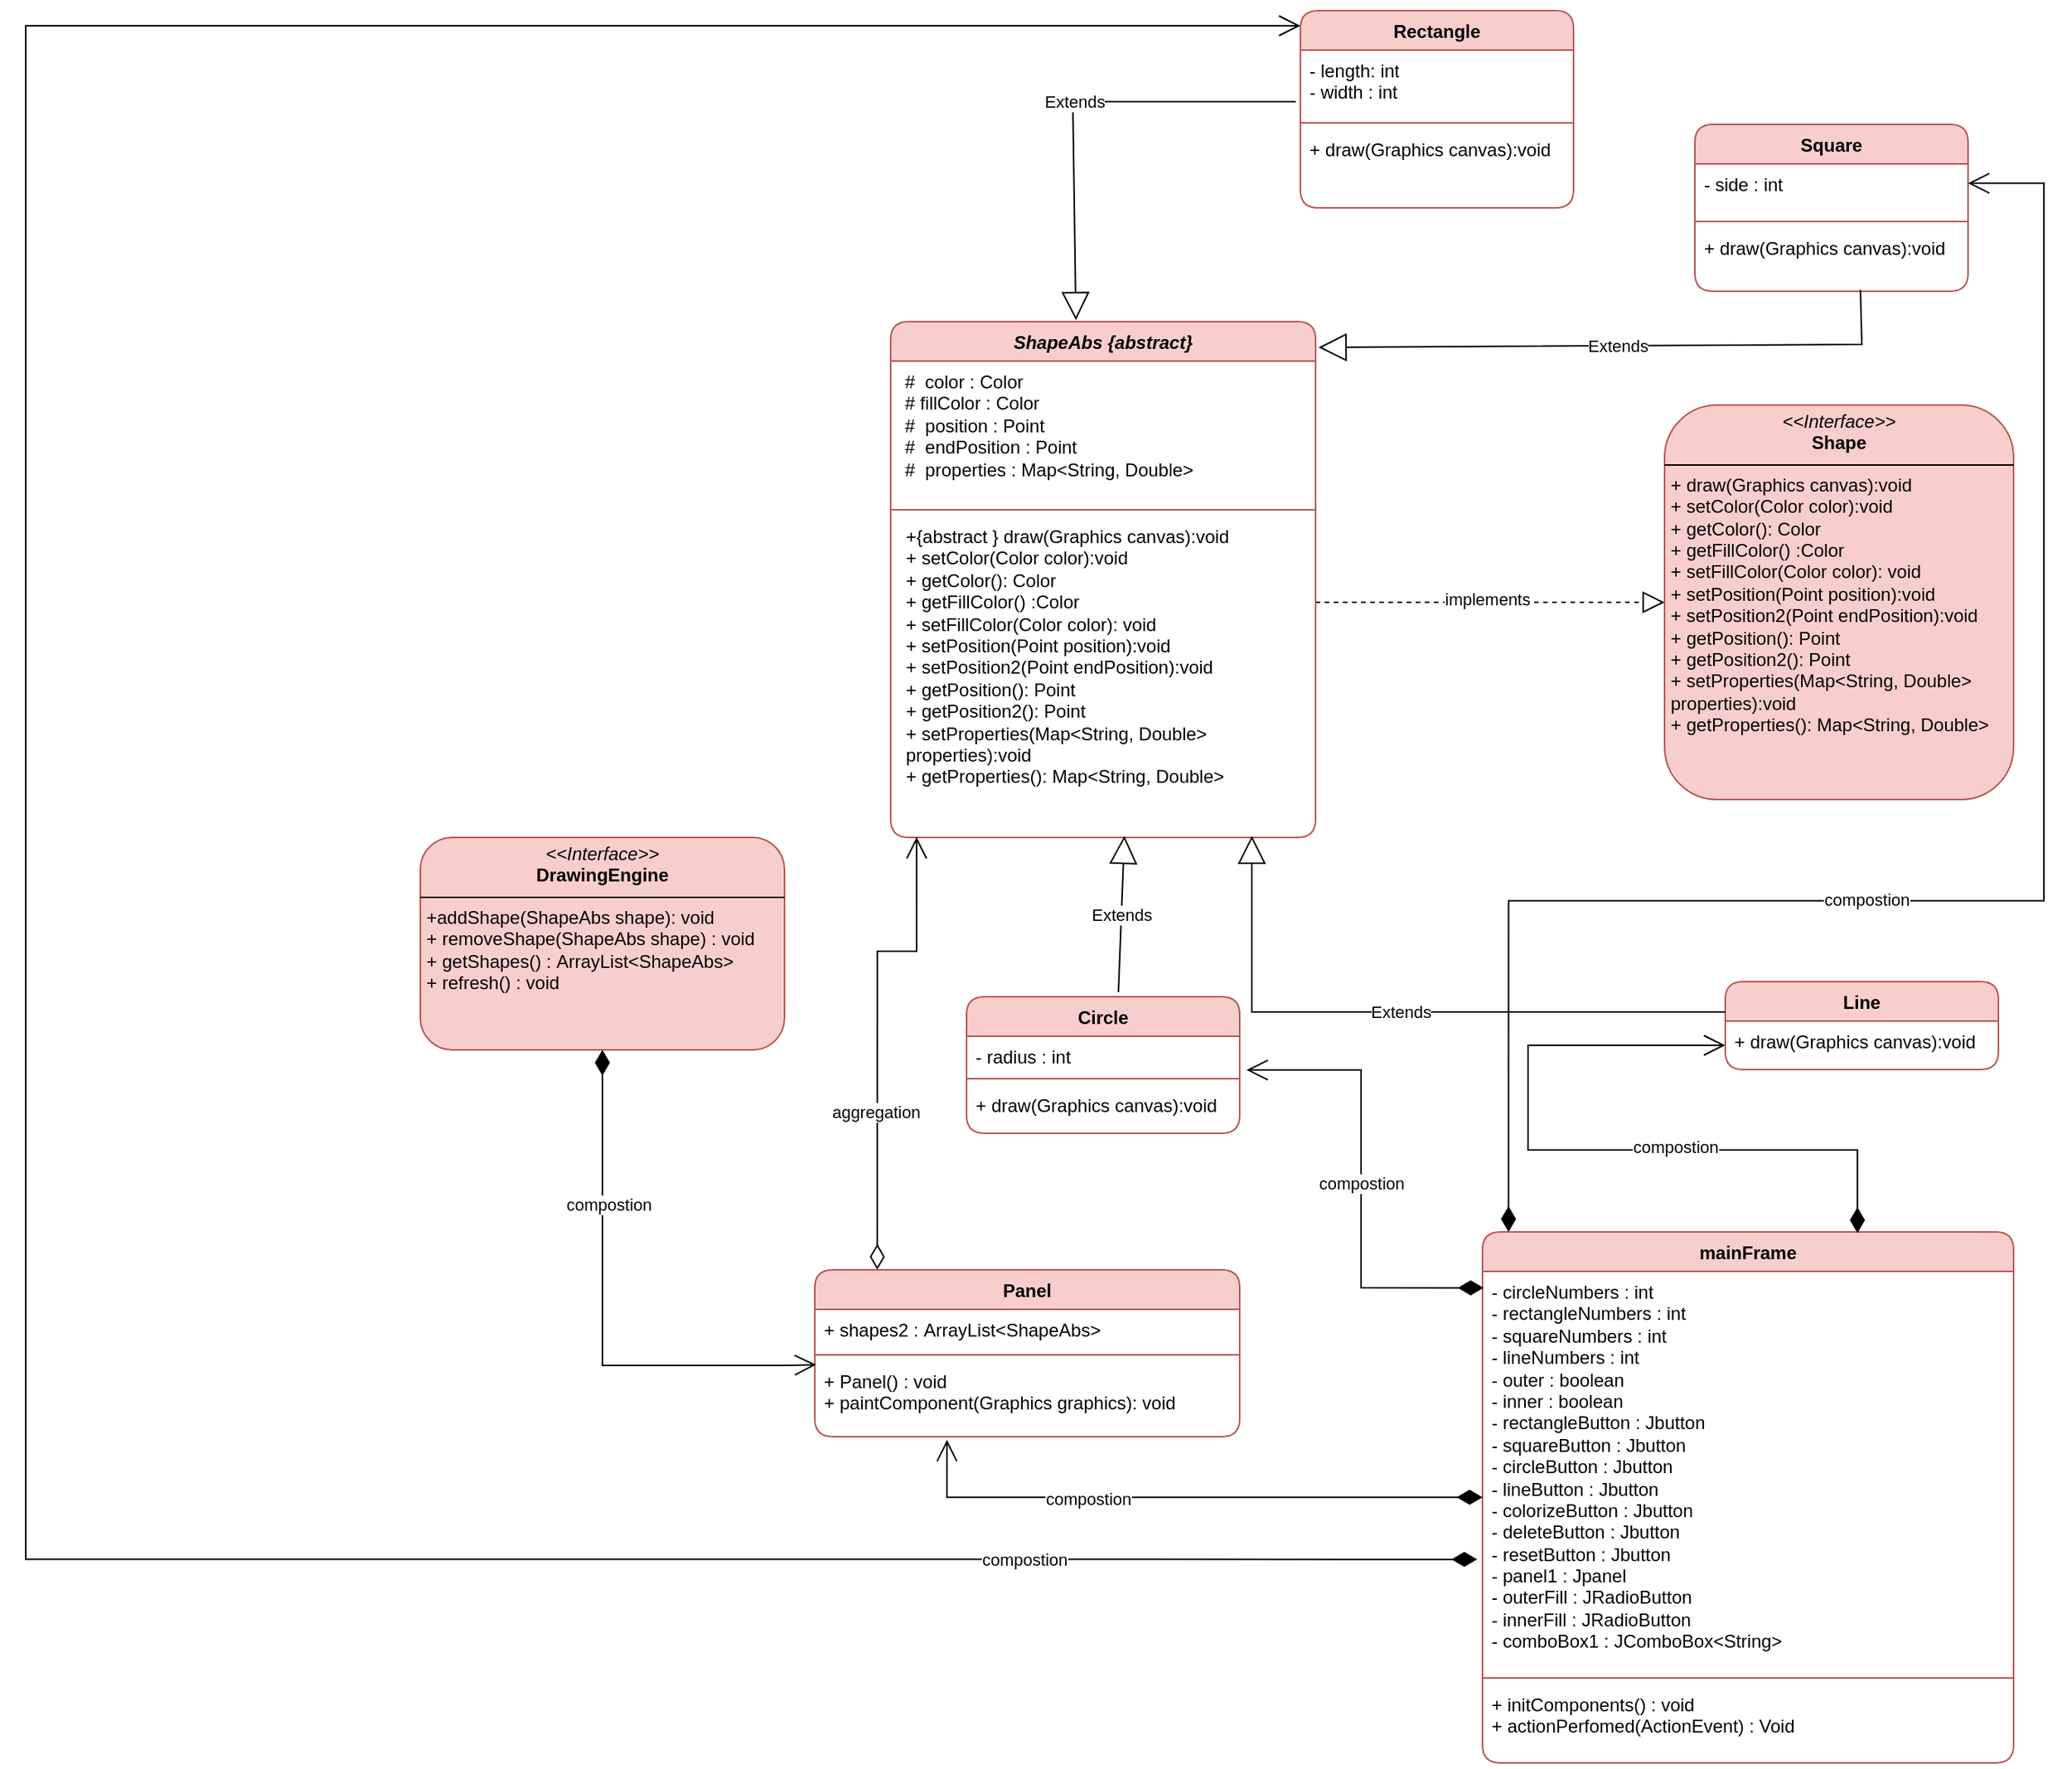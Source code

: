 <mxfile version="24.8.4">
  <diagram id="C5RBs43oDa-KdzZeNtuy" name="Page-1">
    <mxGraphModel dx="2651" dy="2298" grid="1" gridSize="10" guides="1" tooltips="1" connect="1" arrows="1" fold="1" page="1" pageScale="1" pageWidth="827" pageHeight="1169" math="0" shadow="0">
      <root>
        <mxCell id="WIyWlLk6GJQsqaUBKTNV-0" />
        <mxCell id="WIyWlLk6GJQsqaUBKTNV-1" parent="WIyWlLk6GJQsqaUBKTNV-0" />
        <mxCell id="6M9T0hbkF84E4x9BEr2m-0" value="&lt;p style=&quot;margin:0px;margin-top:4px;text-align:center;&quot;&gt;&lt;i&gt;&amp;lt;&amp;lt;Interface&amp;gt;&amp;gt;&lt;/i&gt;&lt;br&gt;&lt;b&gt;Shape&lt;/b&gt;&lt;/p&gt;&lt;hr size=&quot;1&quot; style=&quot;border-style:solid;&quot;&gt;&lt;p style=&quot;margin:0px;margin-left:4px;&quot;&gt;+ draw(Graphics canvas):void&lt;/p&gt;&lt;p style=&quot;margin:0px;margin-left:4px;&quot;&gt;+ setColor(Color color):void&amp;nbsp;&lt;/p&gt;&lt;p style=&quot;margin:0px;margin-left:4px;&quot;&gt;+ getColor(): Color&lt;/p&gt;&lt;p style=&quot;margin:0px;margin-left:4px;&quot;&gt;+ getFillColor() :Color&lt;/p&gt;&lt;p style=&quot;margin:0px;margin-left:4px;&quot;&gt;+ setFillColor(Color color): void&lt;/p&gt;&lt;p style=&quot;margin:0px;margin-left:4px;&quot;&gt;+ setPosition(Point position):void&lt;/p&gt;&lt;p style=&quot;margin:0px;margin-left:4px;&quot;&gt;+ setPosition2(Point endPosition):void&lt;/p&gt;&lt;p style=&quot;margin:0px;margin-left:4px;&quot;&gt;+ getPosition(): Point&lt;/p&gt;&lt;p style=&quot;margin:0px;margin-left:4px;&quot;&gt;+ getPosition2(): Point&lt;/p&gt;&lt;p style=&quot;margin:0px;margin-left:4px;&quot;&gt;+ setProperties(Map&amp;lt;String, Double&amp;gt; properties):void&lt;/p&gt;&lt;p style=&quot;margin:0px;margin-left:4px;&quot;&gt;+ getProperties():&amp;nbsp;&lt;span style=&quot;background-color: initial;&quot;&gt;Map&amp;lt;String, Double&amp;gt;&lt;/span&gt;&lt;span style=&quot;background-color: initial;&quot;&gt;&amp;nbsp;&lt;/span&gt;&lt;/p&gt;&lt;p style=&quot;margin:0px;margin-left:4px;&quot;&gt;&lt;br&gt;&lt;/p&gt;" style="verticalAlign=top;align=left;overflow=fill;html=1;whiteSpace=wrap;fillColor=#f8cecc;strokeColor=#b85450;rounded=1;" vertex="1" parent="WIyWlLk6GJQsqaUBKTNV-1">
          <mxGeometry x="550" y="40" width="230" height="260" as="geometry" />
        </mxCell>
        <mxCell id="6M9T0hbkF84E4x9BEr2m-5" value="" style="endArrow=block;dashed=1;endFill=0;endSize=12;html=1;rounded=0;" edge="1" parent="WIyWlLk6GJQsqaUBKTNV-1">
          <mxGeometry width="160" relative="1" as="geometry">
            <mxPoint x="320" y="170" as="sourcePoint" />
            <mxPoint x="550" y="170" as="targetPoint" />
          </mxGeometry>
        </mxCell>
        <mxCell id="6M9T0hbkF84E4x9BEr2m-6" value="implements" style="edgeLabel;html=1;align=center;verticalAlign=middle;resizable=0;points=[];" vertex="1" connectable="0" parent="6M9T0hbkF84E4x9BEr2m-5">
          <mxGeometry x="-0.017" y="2" relative="1" as="geometry">
            <mxPoint as="offset" />
          </mxGeometry>
        </mxCell>
        <mxCell id="6M9T0hbkF84E4x9BEr2m-7" value="&lt;i&gt;ShapeAbs {abstract}&lt;/i&gt;" style="swimlane;fontStyle=1;align=center;verticalAlign=top;childLayout=stackLayout;horizontal=1;startSize=26;horizontalStack=0;resizeParent=1;resizeParentMax=0;resizeLast=0;collapsible=1;marginBottom=0;whiteSpace=wrap;html=1;fillColor=#f8cecc;strokeColor=#b85450;rounded=1;" vertex="1" parent="WIyWlLk6GJQsqaUBKTNV-1">
          <mxGeometry x="40" y="-15" width="280" height="340" as="geometry" />
        </mxCell>
        <mxCell id="6M9T0hbkF84E4x9BEr2m-8" value="&lt;div&gt;&amp;nbsp;#&amp;nbsp; color :&amp;nbsp;&lt;span style=&quot;background-color: initial;&quot;&gt;Color&lt;/span&gt;&lt;/div&gt;&lt;div&gt;&amp;nbsp;# fillColor :&amp;nbsp;&lt;span style=&quot;background-color: initial;&quot;&gt;Color&lt;/span&gt;&lt;/div&gt;&lt;div&gt;&amp;nbsp;#&amp;nbsp; position :&amp;nbsp;&lt;span style=&quot;background-color: initial;&quot;&gt;Point&lt;/span&gt;&lt;/div&gt;&lt;div&gt;&amp;nbsp;#&amp;nbsp; endPosition :&amp;nbsp;&lt;span style=&quot;background-color: initial;&quot;&gt;Point&lt;/span&gt;&lt;span style=&quot;background-color: initial;&quot;&gt;&amp;nbsp;&lt;/span&gt;&lt;/div&gt;&lt;div&gt;&amp;nbsp;#&amp;nbsp; properties :&amp;nbsp;&lt;span style=&quot;background-color: initial;&quot;&gt;Map&amp;lt;String, Double&amp;gt;&lt;/span&gt;&lt;/div&gt;" style="text;strokeColor=none;fillColor=none;align=left;verticalAlign=top;spacingLeft=4;spacingRight=4;overflow=hidden;rotatable=0;points=[[0,0.5],[1,0.5]];portConstraint=eastwest;whiteSpace=wrap;html=1;" vertex="1" parent="6M9T0hbkF84E4x9BEr2m-7">
          <mxGeometry y="26" width="280" height="94" as="geometry" />
        </mxCell>
        <mxCell id="6M9T0hbkF84E4x9BEr2m-9" value="" style="line;strokeWidth=1;fillColor=none;align=left;verticalAlign=middle;spacingTop=-1;spacingLeft=3;spacingRight=3;rotatable=0;labelPosition=right;points=[];portConstraint=eastwest;strokeColor=inherit;" vertex="1" parent="6M9T0hbkF84E4x9BEr2m-7">
          <mxGeometry y="120" width="280" height="8" as="geometry" />
        </mxCell>
        <mxCell id="6M9T0hbkF84E4x9BEr2m-10" value="&lt;p style=&quot;margin: 0px 0px 0px 4px;&quot;&gt;+{abstract } draw(Graphics canvas):void&lt;/p&gt;&lt;p style=&quot;margin: 0px 0px 0px 4px;&quot;&gt;+ setColor(Color color):void&amp;nbsp;&lt;/p&gt;&lt;p style=&quot;margin: 0px 0px 0px 4px;&quot;&gt;+ getColor(): Color&lt;/p&gt;&lt;p style=&quot;margin: 0px 0px 0px 4px;&quot;&gt;+ getFillColor() :Color&lt;/p&gt;&lt;p style=&quot;margin: 0px 0px 0px 4px;&quot;&gt;+ setFillColor(Color color): void&lt;/p&gt;&lt;p style=&quot;margin: 0px 0px 0px 4px;&quot;&gt;+ setPosition(Point position):void&lt;/p&gt;&lt;p style=&quot;margin: 0px 0px 0px 4px;&quot;&gt;+ setPosition2(Point endPosition):void&lt;/p&gt;&lt;p style=&quot;margin: 0px 0px 0px 4px;&quot;&gt;+ getPosition(): Point&lt;/p&gt;&lt;p style=&quot;margin: 0px 0px 0px 4px;&quot;&gt;+ getPosition2(): Point&lt;/p&gt;&lt;p style=&quot;margin: 0px 0px 0px 4px;&quot;&gt;+ setProperties(Map&amp;lt;String, Double&amp;gt; properties):void&lt;/p&gt;&lt;p style=&quot;margin: 0px 0px 0px 4px;&quot;&gt;+ getProperties():&amp;nbsp;&lt;span style=&quot;background-color: initial;&quot;&gt;Map&amp;lt;String, Double&amp;gt;&lt;/span&gt;&lt;span style=&quot;background-color: initial;&quot;&gt;&amp;nbsp;&lt;/span&gt;&lt;/p&gt;" style="text;strokeColor=none;fillColor=none;align=left;verticalAlign=top;spacingLeft=4;spacingRight=4;overflow=hidden;rotatable=0;points=[[0,0.5],[1,0.5]];portConstraint=eastwest;whiteSpace=wrap;html=1;" vertex="1" parent="6M9T0hbkF84E4x9BEr2m-7">
          <mxGeometry y="128" width="280" height="212" as="geometry" />
        </mxCell>
        <mxCell id="6M9T0hbkF84E4x9BEr2m-15" value="Rectangle" style="swimlane;fontStyle=1;align=center;verticalAlign=top;childLayout=stackLayout;horizontal=1;startSize=26;horizontalStack=0;resizeParent=1;resizeParentMax=0;resizeLast=0;collapsible=1;marginBottom=0;whiteSpace=wrap;html=1;fillColor=#f8cecc;strokeColor=#b85450;rounded=1;" vertex="1" parent="WIyWlLk6GJQsqaUBKTNV-1">
          <mxGeometry x="310" y="-220" width="180" height="130" as="geometry" />
        </mxCell>
        <mxCell id="6M9T0hbkF84E4x9BEr2m-16" value="- length: int&lt;div&gt;- width : int&lt;/div&gt;" style="text;strokeColor=none;fillColor=none;align=left;verticalAlign=top;spacingLeft=4;spacingRight=4;overflow=hidden;rotatable=0;points=[[0,0.5],[1,0.5]];portConstraint=eastwest;whiteSpace=wrap;html=1;" vertex="1" parent="6M9T0hbkF84E4x9BEr2m-15">
          <mxGeometry y="26" width="180" height="44" as="geometry" />
        </mxCell>
        <mxCell id="6M9T0hbkF84E4x9BEr2m-17" value="" style="line;strokeWidth=1;fillColor=none;align=left;verticalAlign=middle;spacingTop=-1;spacingLeft=3;spacingRight=3;rotatable=0;labelPosition=right;points=[];portConstraint=eastwest;strokeColor=inherit;" vertex="1" parent="6M9T0hbkF84E4x9BEr2m-15">
          <mxGeometry y="70" width="180" height="8" as="geometry" />
        </mxCell>
        <mxCell id="6M9T0hbkF84E4x9BEr2m-18" value="+ draw(Graphics canvas):void" style="text;strokeColor=none;fillColor=none;align=left;verticalAlign=top;spacingLeft=4;spacingRight=4;overflow=hidden;rotatable=0;points=[[0,0.5],[1,0.5]];portConstraint=eastwest;whiteSpace=wrap;html=1;" vertex="1" parent="6M9T0hbkF84E4x9BEr2m-15">
          <mxGeometry y="78" width="180" height="52" as="geometry" />
        </mxCell>
        <mxCell id="6M9T0hbkF84E4x9BEr2m-19" value="Extends" style="endArrow=block;endSize=16;endFill=0;html=1;rounded=0;entryX=0.436;entryY=-0.003;entryDx=0;entryDy=0;entryPerimeter=0;exitX=-0.017;exitY=0.773;exitDx=0;exitDy=0;exitPerimeter=0;" edge="1" parent="WIyWlLk6GJQsqaUBKTNV-1" source="6M9T0hbkF84E4x9BEr2m-16" target="6M9T0hbkF84E4x9BEr2m-7">
          <mxGeometry width="160" relative="1" as="geometry">
            <mxPoint x="306" y="-120" as="sourcePoint" />
            <mxPoint x="300" y="-70" as="targetPoint" />
            <Array as="points">
              <mxPoint x="160" y="-160" />
            </Array>
          </mxGeometry>
        </mxCell>
        <mxCell id="6M9T0hbkF84E4x9BEr2m-20" value="Square" style="swimlane;fontStyle=1;align=center;verticalAlign=top;childLayout=stackLayout;horizontal=1;startSize=26;horizontalStack=0;resizeParent=1;resizeParentMax=0;resizeLast=0;collapsible=1;marginBottom=0;whiteSpace=wrap;html=1;fillColor=#f8cecc;strokeColor=#b85450;rounded=1;" vertex="1" parent="WIyWlLk6GJQsqaUBKTNV-1">
          <mxGeometry x="570" y="-145" width="180" height="110" as="geometry" />
        </mxCell>
        <mxCell id="6M9T0hbkF84E4x9BEr2m-21" value="- side : int" style="text;strokeColor=none;fillColor=none;align=left;verticalAlign=top;spacingLeft=4;spacingRight=4;overflow=hidden;rotatable=0;points=[[0,0.5],[1,0.5]];portConstraint=eastwest;whiteSpace=wrap;html=1;" vertex="1" parent="6M9T0hbkF84E4x9BEr2m-20">
          <mxGeometry y="26" width="180" height="34" as="geometry" />
        </mxCell>
        <mxCell id="6M9T0hbkF84E4x9BEr2m-22" value="" style="line;strokeWidth=1;fillColor=none;align=left;verticalAlign=middle;spacingTop=-1;spacingLeft=3;spacingRight=3;rotatable=0;labelPosition=right;points=[];portConstraint=eastwest;strokeColor=inherit;" vertex="1" parent="6M9T0hbkF84E4x9BEr2m-20">
          <mxGeometry y="60" width="180" height="8" as="geometry" />
        </mxCell>
        <mxCell id="6M9T0hbkF84E4x9BEr2m-23" value="+ draw(Graphics canvas):void" style="text;strokeColor=none;fillColor=none;align=left;verticalAlign=top;spacingLeft=4;spacingRight=4;overflow=hidden;rotatable=0;points=[[0,0.5],[1,0.5]];portConstraint=eastwest;whiteSpace=wrap;html=1;" vertex="1" parent="6M9T0hbkF84E4x9BEr2m-20">
          <mxGeometry y="68" width="180" height="42" as="geometry" />
        </mxCell>
        <mxCell id="6M9T0hbkF84E4x9BEr2m-24" value="Extends" style="endArrow=block;endSize=16;endFill=0;html=1;rounded=0;entryX=1.007;entryY=0.05;entryDx=0;entryDy=0;exitX=0.606;exitY=0.976;exitDx=0;exitDy=0;exitPerimeter=0;entryPerimeter=0;" edge="1" parent="WIyWlLk6GJQsqaUBKTNV-1" source="6M9T0hbkF84E4x9BEr2m-23" target="6M9T0hbkF84E4x9BEr2m-7">
          <mxGeometry width="160" relative="1" as="geometry">
            <mxPoint x="317" y="-150" as="sourcePoint" />
            <mxPoint x="172" y="-6" as="targetPoint" />
            <Array as="points">
              <mxPoint x="680" />
            </Array>
          </mxGeometry>
        </mxCell>
        <mxCell id="6M9T0hbkF84E4x9BEr2m-25" value="Circle&lt;div&gt;&lt;br&gt;&lt;/div&gt;" style="swimlane;fontStyle=1;align=center;verticalAlign=top;childLayout=stackLayout;horizontal=1;startSize=26;horizontalStack=0;resizeParent=1;resizeParentMax=0;resizeLast=0;collapsible=1;marginBottom=0;whiteSpace=wrap;html=1;fillColor=#f8cecc;strokeColor=#b85450;rounded=1;" vertex="1" parent="WIyWlLk6GJQsqaUBKTNV-1">
          <mxGeometry x="90" y="430" width="180" height="90" as="geometry" />
        </mxCell>
        <mxCell id="6M9T0hbkF84E4x9BEr2m-26" value="- radius : int" style="text;strokeColor=none;fillColor=none;align=left;verticalAlign=top;spacingLeft=4;spacingRight=4;overflow=hidden;rotatable=0;points=[[0,0.5],[1,0.5]];portConstraint=eastwest;whiteSpace=wrap;html=1;" vertex="1" parent="6M9T0hbkF84E4x9BEr2m-25">
          <mxGeometry y="26" width="180" height="24" as="geometry" />
        </mxCell>
        <mxCell id="6M9T0hbkF84E4x9BEr2m-27" value="" style="line;strokeWidth=1;fillColor=none;align=left;verticalAlign=middle;spacingTop=-1;spacingLeft=3;spacingRight=3;rotatable=0;labelPosition=right;points=[];portConstraint=eastwest;strokeColor=inherit;" vertex="1" parent="6M9T0hbkF84E4x9BEr2m-25">
          <mxGeometry y="50" width="180" height="8" as="geometry" />
        </mxCell>
        <mxCell id="6M9T0hbkF84E4x9BEr2m-28" value="+ draw(Graphics canvas):void" style="text;strokeColor=none;fillColor=none;align=left;verticalAlign=top;spacingLeft=4;spacingRight=4;overflow=hidden;rotatable=0;points=[[0,0.5],[1,0.5]];portConstraint=eastwest;whiteSpace=wrap;html=1;" vertex="1" parent="6M9T0hbkF84E4x9BEr2m-25">
          <mxGeometry y="58" width="180" height="32" as="geometry" />
        </mxCell>
        <mxCell id="6M9T0hbkF84E4x9BEr2m-29" value="Extends" style="endArrow=block;endSize=16;endFill=0;html=1;rounded=0;exitX=0.556;exitY=-0.033;exitDx=0;exitDy=0;exitPerimeter=0;entryX=0.55;entryY=0.995;entryDx=0;entryDy=0;entryPerimeter=0;" edge="1" parent="WIyWlLk6GJQsqaUBKTNV-1" source="6M9T0hbkF84E4x9BEr2m-25" target="6M9T0hbkF84E4x9BEr2m-10">
          <mxGeometry width="160" relative="1" as="geometry">
            <mxPoint x="689" y="-26" as="sourcePoint" />
            <mxPoint x="190" y="330" as="targetPoint" />
            <Array as="points" />
          </mxGeometry>
        </mxCell>
        <mxCell id="6M9T0hbkF84E4x9BEr2m-30" value="&lt;div&gt;Line&lt;/div&gt;" style="swimlane;fontStyle=1;align=center;verticalAlign=top;childLayout=stackLayout;horizontal=1;startSize=26;horizontalStack=0;resizeParent=1;resizeParentMax=0;resizeLast=0;collapsible=1;marginBottom=0;whiteSpace=wrap;html=1;fillColor=#f8cecc;strokeColor=#b85450;rounded=1;" vertex="1" parent="WIyWlLk6GJQsqaUBKTNV-1">
          <mxGeometry x="590" y="420" width="180" height="58" as="geometry" />
        </mxCell>
        <mxCell id="6M9T0hbkF84E4x9BEr2m-33" value="+ draw(Graphics canvas):void" style="text;strokeColor=none;fillColor=none;align=left;verticalAlign=top;spacingLeft=4;spacingRight=4;overflow=hidden;rotatable=0;points=[[0,0.5],[1,0.5]];portConstraint=eastwest;whiteSpace=wrap;html=1;" vertex="1" parent="6M9T0hbkF84E4x9BEr2m-30">
          <mxGeometry y="26" width="180" height="32" as="geometry" />
        </mxCell>
        <mxCell id="6M9T0hbkF84E4x9BEr2m-34" value="Extends" style="endArrow=block;endSize=16;endFill=0;html=1;rounded=0;entryX=0.85;entryY=0.995;entryDx=0;entryDy=0;entryPerimeter=0;" edge="1" parent="WIyWlLk6GJQsqaUBKTNV-1" target="6M9T0hbkF84E4x9BEr2m-10">
          <mxGeometry width="160" relative="1" as="geometry">
            <mxPoint x="590" y="440" as="sourcePoint" />
            <mxPoint x="170" y="339" as="targetPoint" />
            <Array as="points">
              <mxPoint x="278" y="440" />
            </Array>
          </mxGeometry>
        </mxCell>
        <mxCell id="6M9T0hbkF84E4x9BEr2m-35" value="mainFrame&lt;div&gt;&lt;br&gt;&lt;/div&gt;" style="swimlane;fontStyle=1;align=center;verticalAlign=top;childLayout=stackLayout;horizontal=1;startSize=26;horizontalStack=0;resizeParent=1;resizeParentMax=0;resizeLast=0;collapsible=1;marginBottom=0;whiteSpace=wrap;html=1;fillColor=#f8cecc;strokeColor=#b85450;rounded=1;" vertex="1" parent="WIyWlLk6GJQsqaUBKTNV-1">
          <mxGeometry x="430" y="585" width="350" height="350" as="geometry" />
        </mxCell>
        <mxCell id="6M9T0hbkF84E4x9BEr2m-36" value="-&amp;nbsp;circleNumbers : int&lt;div&gt;- rectangleNumbers : int&lt;/div&gt;&lt;div&gt;&lt;span style=&quot;background-color: initial;&quot;&gt;-&amp;nbsp;&lt;/span&gt;&lt;span style=&quot;background-color: initial;&quot;&gt;squareNumbers : int&lt;/span&gt;&lt;/div&gt;&lt;div&gt;&lt;span style=&quot;background-color: initial;&quot;&gt;-&amp;nbsp;&lt;/span&gt;&lt;span style=&quot;background-color: initial;&quot;&gt;lineNumbers : int&lt;/span&gt;&lt;/div&gt;&lt;div&gt;&lt;span style=&quot;background-color: initial;&quot;&gt;- outer : boolean&lt;/span&gt;&lt;/div&gt;&lt;div&gt;&lt;span style=&quot;background-color: initial;&quot;&gt;-&amp;nbsp;&lt;/span&gt;&lt;span style=&quot;background-color: initial;&quot;&gt;inner : boolean&lt;/span&gt;&lt;/div&gt;&lt;div&gt;&lt;span style=&quot;background-color: initial;&quot;&gt;-&amp;nbsp;&lt;/span&gt;&lt;span style=&quot;background-color: initial;&quot;&gt;rectangleButton : Jbutton&lt;/span&gt;&lt;/div&gt;&lt;div&gt;&lt;span style=&quot;background-color: initial;&quot;&gt;-&amp;nbsp;&lt;/span&gt;&lt;span style=&quot;background-color: initial;&quot;&gt;squareButton : Jbutton&lt;/span&gt;&lt;/div&gt;&lt;div&gt;&lt;span style=&quot;background-color: initial;&quot;&gt;- circl&lt;/span&gt;&lt;span style=&quot;background-color: initial;&quot;&gt;eButton :&amp;nbsp;&lt;/span&gt;&lt;span style=&quot;background-color: initial;&quot;&gt;Jbutton&lt;/span&gt;&lt;/div&gt;&lt;div&gt;&lt;span style=&quot;background-color: initial;&quot;&gt;- lineButton :&amp;nbsp;&lt;/span&gt;&lt;span style=&quot;background-color: initial;&quot;&gt;Jbutton&lt;/span&gt;&lt;/div&gt;&lt;div&gt;&lt;span style=&quot;background-color: initial;&quot;&gt;-&amp;nbsp;&lt;/span&gt;&lt;span style=&quot;background-color: initial;&quot;&gt;colorizeButton :&amp;nbsp;&lt;/span&gt;&lt;span style=&quot;background-color: initial;&quot;&gt;Jbutton&lt;/span&gt;&lt;/div&gt;&lt;div&gt;&lt;span style=&quot;background-color: initial;&quot;&gt;-&amp;nbsp;&lt;/span&gt;&lt;span style=&quot;background-color: initial;&quot;&gt;deleteButton : Jbutton&lt;/span&gt;&lt;/div&gt;&lt;div&gt;&lt;span style=&quot;background-color: initial;&quot;&gt;-&amp;nbsp;&lt;/span&gt;&lt;span style=&quot;background-color: initial;&quot;&gt;resetButton :&amp;nbsp;&lt;/span&gt;&lt;span style=&quot;background-color: initial;&quot;&gt;Jbutton&lt;/span&gt;&lt;/div&gt;&lt;div&gt;&lt;span style=&quot;background-color: initial;&quot;&gt;- panel1 : Jpanel&lt;/span&gt;&lt;/div&gt;&lt;div&gt;&lt;span style=&quot;background-color: initial;&quot;&gt;- outerFill :&amp;nbsp;&lt;/span&gt;&lt;span style=&quot;background-color: initial;&quot;&gt;JRadioButton&lt;/span&gt;&lt;/div&gt;&lt;div&gt;&lt;span style=&quot;background-color: initial;&quot;&gt;-&amp;nbsp;&lt;/span&gt;&lt;span style=&quot;background-color: initial;&quot;&gt;innerFill&amp;nbsp;&lt;/span&gt;&lt;span style=&quot;background-color: initial;&quot;&gt;:&amp;nbsp;&lt;/span&gt;&lt;span style=&quot;background-color: initial;&quot;&gt;JRadioButton&lt;/span&gt;&lt;/div&gt;&lt;div&gt;&lt;span style=&quot;background-color: initial;&quot;&gt;-&amp;nbsp;&lt;/span&gt;&lt;span style=&quot;background-color: initial;&quot;&gt;comboBox1 :&amp;nbsp;&lt;/span&gt;&lt;span style=&quot;background-color: initial;&quot;&gt;JComboBox&amp;lt;String&amp;gt;&lt;/span&gt;&lt;/div&gt;" style="text;strokeColor=none;fillColor=none;align=left;verticalAlign=top;spacingLeft=4;spacingRight=4;overflow=hidden;rotatable=0;points=[[0,0.5],[1,0.5]];portConstraint=eastwest;whiteSpace=wrap;html=1;" vertex="1" parent="6M9T0hbkF84E4x9BEr2m-35">
          <mxGeometry y="26" width="350" height="264" as="geometry" />
        </mxCell>
        <mxCell id="6M9T0hbkF84E4x9BEr2m-37" value="" style="line;strokeWidth=1;fillColor=none;align=left;verticalAlign=middle;spacingTop=-1;spacingLeft=3;spacingRight=3;rotatable=0;labelPosition=right;points=[];portConstraint=eastwest;strokeColor=inherit;" vertex="1" parent="6M9T0hbkF84E4x9BEr2m-35">
          <mxGeometry y="290" width="350" height="8" as="geometry" />
        </mxCell>
        <mxCell id="6M9T0hbkF84E4x9BEr2m-38" value="+ initComponents() : void&lt;div&gt;+ actionPerfomed(ActionEvent) : Void&lt;/div&gt;" style="text;strokeColor=none;fillColor=none;align=left;verticalAlign=top;spacingLeft=4;spacingRight=4;overflow=hidden;rotatable=0;points=[[0,0.5],[1,0.5]];portConstraint=eastwest;whiteSpace=wrap;html=1;" vertex="1" parent="6M9T0hbkF84E4x9BEr2m-35">
          <mxGeometry y="298" width="350" height="52" as="geometry" />
        </mxCell>
        <mxCell id="6M9T0hbkF84E4x9BEr2m-39" value="Panel" style="swimlane;fontStyle=1;align=center;verticalAlign=top;childLayout=stackLayout;horizontal=1;startSize=26;horizontalStack=0;resizeParent=1;resizeParentMax=0;resizeLast=0;collapsible=1;marginBottom=0;whiteSpace=wrap;html=1;fillColor=#f8cecc;strokeColor=#b85450;rounded=1;" vertex="1" parent="WIyWlLk6GJQsqaUBKTNV-1">
          <mxGeometry x="-10" y="610" width="280" height="110" as="geometry" />
        </mxCell>
        <mxCell id="6M9T0hbkF84E4x9BEr2m-40" value="+&amp;nbsp;shapes2 :&amp;nbsp;ArrayList&amp;lt;ShapeAbs&amp;gt;" style="text;strokeColor=none;fillColor=none;align=left;verticalAlign=top;spacingLeft=4;spacingRight=4;overflow=hidden;rotatable=0;points=[[0,0.5],[1,0.5]];portConstraint=eastwest;whiteSpace=wrap;html=1;" vertex="1" parent="6M9T0hbkF84E4x9BEr2m-39">
          <mxGeometry y="26" width="280" height="26" as="geometry" />
        </mxCell>
        <mxCell id="6M9T0hbkF84E4x9BEr2m-41" value="" style="line;strokeWidth=1;fillColor=none;align=left;verticalAlign=middle;spacingTop=-1;spacingLeft=3;spacingRight=3;rotatable=0;labelPosition=right;points=[];portConstraint=eastwest;strokeColor=inherit;" vertex="1" parent="6M9T0hbkF84E4x9BEr2m-39">
          <mxGeometry y="52" width="280" height="8" as="geometry" />
        </mxCell>
        <mxCell id="6M9T0hbkF84E4x9BEr2m-42" value="+ Panel() : void&lt;div&gt;+&amp;nbsp;paintComponent(Graphics graphics): void&lt;/div&gt;" style="text;strokeColor=none;fillColor=none;align=left;verticalAlign=top;spacingLeft=4;spacingRight=4;overflow=hidden;rotatable=0;points=[[0,0.5],[1,0.5]];portConstraint=eastwest;whiteSpace=wrap;html=1;" vertex="1" parent="6M9T0hbkF84E4x9BEr2m-39">
          <mxGeometry y="60" width="280" height="50" as="geometry" />
        </mxCell>
        <mxCell id="6M9T0hbkF84E4x9BEr2m-43" value="&lt;p style=&quot;margin:0px;margin-top:4px;text-align:center;&quot;&gt;&lt;i&gt;&amp;lt;&amp;lt;Interface&amp;gt;&amp;gt;&lt;/i&gt;&lt;br&gt;&lt;b&gt;DrawingEngine&lt;/b&gt;&lt;/p&gt;&lt;hr size=&quot;1&quot; style=&quot;border-style:solid;&quot;&gt;&lt;p style=&quot;margin:0px;margin-left:4px;&quot;&gt;+addShape(ShapeAbs shape): void&lt;br&gt;+&amp;nbsp;removeShape(ShapeAbs shape) : void&lt;/p&gt;&lt;p style=&quot;margin:0px;margin-left:4px;&quot;&gt;+&amp;nbsp;getShapes() :&amp;nbsp;ArrayList&amp;lt;ShapeAbs&amp;gt;&lt;/p&gt;&lt;p style=&quot;margin:0px;margin-left:4px;&quot;&gt;+&amp;nbsp;refresh() : void&amp;nbsp;&amp;nbsp;&lt;/p&gt;" style="verticalAlign=top;align=left;overflow=fill;html=1;whiteSpace=wrap;fillColor=#f8cecc;strokeColor=#b85450;rounded=1;" vertex="1" parent="WIyWlLk6GJQsqaUBKTNV-1">
          <mxGeometry x="-270" y="325" width="240" height="140" as="geometry" />
        </mxCell>
        <mxCell id="6M9T0hbkF84E4x9BEr2m-44" value="" style="endArrow=open;html=1;endSize=12;startArrow=diamondThin;startSize=14;startFill=1;edgeStyle=orthogonalEdgeStyle;align=left;verticalAlign=bottom;rounded=0;exitX=0;exitY=0.564;exitDx=0;exitDy=0;exitPerimeter=0;entryX=0.311;entryY=1.041;entryDx=0;entryDy=0;entryPerimeter=0;" edge="1" parent="WIyWlLk6GJQsqaUBKTNV-1" source="6M9T0hbkF84E4x9BEr2m-36" target="6M9T0hbkF84E4x9BEr2m-42">
          <mxGeometry x="-1" y="3" relative="1" as="geometry">
            <mxPoint x="80" y="760" as="sourcePoint" />
            <mxPoint x="433" y="800" as="targetPoint" />
            <Array as="points">
              <mxPoint x="77" y="760" />
            </Array>
          </mxGeometry>
        </mxCell>
        <mxCell id="6M9T0hbkF84E4x9BEr2m-45" value="compostion" style="edgeLabel;html=1;align=center;verticalAlign=middle;resizable=0;points=[];" vertex="1" connectable="0" parent="6M9T0hbkF84E4x9BEr2m-44">
          <mxGeometry x="0.334" y="1" relative="1" as="geometry">
            <mxPoint as="offset" />
          </mxGeometry>
        </mxCell>
        <mxCell id="6M9T0hbkF84E4x9BEr2m-52" value="" style="endArrow=open;html=1;endSize=12;startArrow=diamondThin;startSize=14;startFill=1;edgeStyle=orthogonalEdgeStyle;align=left;verticalAlign=bottom;rounded=0;exitX=-0.01;exitY=0.719;exitDx=0;exitDy=0;exitPerimeter=0;" edge="1" parent="WIyWlLk6GJQsqaUBKTNV-1" source="6M9T0hbkF84E4x9BEr2m-36" target="6M9T0hbkF84E4x9BEr2m-15">
          <mxGeometry x="-1" y="3" relative="1" as="geometry">
            <mxPoint x="140" y="810" as="sourcePoint" />
            <mxPoint x="-360" y="-210" as="targetPoint" />
            <Array as="points">
              <mxPoint x="-530" y="801" />
              <mxPoint x="-530" y="-210" />
            </Array>
          </mxGeometry>
        </mxCell>
        <mxCell id="6M9T0hbkF84E4x9BEr2m-53" value="compostion" style="edgeLabel;html=1;align=center;verticalAlign=middle;resizable=0;points=[];" vertex="1" connectable="0" parent="6M9T0hbkF84E4x9BEr2m-52">
          <mxGeometry x="-0.787" relative="1" as="geometry">
            <mxPoint as="offset" />
          </mxGeometry>
        </mxCell>
        <mxCell id="6M9T0hbkF84E4x9BEr2m-54" value="" style="endArrow=open;html=1;endSize=12;startArrow=diamondThin;startSize=14;startFill=1;edgeStyle=orthogonalEdgeStyle;align=left;verticalAlign=bottom;rounded=0;exitX=0.706;exitY=0.002;exitDx=0;exitDy=0;exitPerimeter=0;entryX=0;entryY=0.5;entryDx=0;entryDy=0;" edge="1" parent="WIyWlLk6GJQsqaUBKTNV-1" source="6M9T0hbkF84E4x9BEr2m-35" target="6M9T0hbkF84E4x9BEr2m-33">
          <mxGeometry x="-1" y="3" relative="1" as="geometry">
            <mxPoint x="660" y="570" as="sourcePoint" />
            <mxPoint x="820" y="570" as="targetPoint" />
            <Array as="points">
              <mxPoint x="677" y="531" />
              <mxPoint x="460" y="531" />
              <mxPoint x="460" y="462" />
            </Array>
          </mxGeometry>
        </mxCell>
        <mxCell id="6M9T0hbkF84E4x9BEr2m-55" value="compostion" style="edgeLabel;html=1;align=center;verticalAlign=middle;resizable=0;points=[];" vertex="1" connectable="0" parent="6M9T0hbkF84E4x9BEr2m-54">
          <mxGeometry x="-0.254" y="-2" relative="1" as="geometry">
            <mxPoint as="offset" />
          </mxGeometry>
        </mxCell>
        <mxCell id="6M9T0hbkF84E4x9BEr2m-56" value="" style="endArrow=open;html=1;endSize=12;startArrow=diamondThin;startSize=14;startFill=1;edgeStyle=orthogonalEdgeStyle;align=left;verticalAlign=bottom;rounded=0;exitX=0.002;exitY=0.041;exitDx=0;exitDy=0;exitPerimeter=0;entryX=1.025;entryY=0.928;entryDx=0;entryDy=0;entryPerimeter=0;" edge="1" parent="WIyWlLk6GJQsqaUBKTNV-1" source="6M9T0hbkF84E4x9BEr2m-36" target="6M9T0hbkF84E4x9BEr2m-26">
          <mxGeometry x="-1" y="3" relative="1" as="geometry">
            <mxPoint x="210" y="560" as="sourcePoint" />
            <mxPoint x="370" y="560" as="targetPoint" />
          </mxGeometry>
        </mxCell>
        <mxCell id="6M9T0hbkF84E4x9BEr2m-57" value="compostion" style="edgeLabel;html=1;align=center;verticalAlign=middle;resizable=0;points=[];" vertex="1" connectable="0" parent="6M9T0hbkF84E4x9BEr2m-56">
          <mxGeometry x="-0.004" relative="1" as="geometry">
            <mxPoint as="offset" />
          </mxGeometry>
        </mxCell>
        <mxCell id="6M9T0hbkF84E4x9BEr2m-58" value="" style="endArrow=open;html=1;endSize=12;startArrow=diamondThin;startSize=14;startFill=1;edgeStyle=orthogonalEdgeStyle;align=left;verticalAlign=bottom;rounded=0;entryX=1;entryY=0.5;entryDx=0;entryDy=0;exitX=0.049;exitY=0.012;exitDx=0;exitDy=0;exitPerimeter=0;" edge="1" parent="WIyWlLk6GJQsqaUBKTNV-1">
          <mxGeometry x="-1" y="3" relative="1" as="geometry">
            <mxPoint x="447.15" y="585.0" as="sourcePoint" />
            <mxPoint x="750" y="-106.2" as="targetPoint" />
            <Array as="points">
              <mxPoint x="447" y="366.8" />
              <mxPoint x="800" y="366.8" />
              <mxPoint x="800" y="-106.2" />
            </Array>
          </mxGeometry>
        </mxCell>
        <mxCell id="6M9T0hbkF84E4x9BEr2m-59" value="compostion" style="edgeLabel;html=1;align=center;verticalAlign=middle;resizable=0;points=[];" vertex="1" connectable="0" parent="6M9T0hbkF84E4x9BEr2m-58">
          <mxGeometry x="-0.17" y="1" relative="1" as="geometry">
            <mxPoint as="offset" />
          </mxGeometry>
        </mxCell>
        <mxCell id="6M9T0hbkF84E4x9BEr2m-60" value="" style="endArrow=open;html=1;endSize=12;startArrow=diamondThin;startSize=14;startFill=1;edgeStyle=orthogonalEdgeStyle;align=left;verticalAlign=bottom;rounded=0;exitX=0.5;exitY=1;exitDx=0;exitDy=0;entryX=0.003;entryY=0.051;entryDx=0;entryDy=0;entryPerimeter=0;" edge="1" parent="WIyWlLk6GJQsqaUBKTNV-1" source="6M9T0hbkF84E4x9BEr2m-43" target="6M9T0hbkF84E4x9BEr2m-42">
          <mxGeometry x="-1" y="3" relative="1" as="geometry">
            <mxPoint x="-190" y="630" as="sourcePoint" />
            <mxPoint x="-30" y="630" as="targetPoint" />
            <Array as="points">
              <mxPoint x="-150" y="673" />
              <mxPoint x="-30" y="673" />
            </Array>
          </mxGeometry>
        </mxCell>
        <mxCell id="6M9T0hbkF84E4x9BEr2m-61" value="compostion" style="edgeLabel;html=1;align=center;verticalAlign=middle;resizable=0;points=[];" vertex="1" connectable="0" parent="6M9T0hbkF84E4x9BEr2m-60">
          <mxGeometry x="-0.416" y="4" relative="1" as="geometry">
            <mxPoint as="offset" />
          </mxGeometry>
        </mxCell>
        <mxCell id="6M9T0hbkF84E4x9BEr2m-62" value="" style="endArrow=open;html=1;endSize=12;startArrow=diamondThin;startSize=14;startFill=0;edgeStyle=orthogonalEdgeStyle;align=left;verticalAlign=bottom;rounded=0;entryX=0.061;entryY=0.999;entryDx=0;entryDy=0;exitX=0.147;exitY=-0.001;exitDx=0;exitDy=0;exitPerimeter=0;entryPerimeter=0;" edge="1" parent="WIyWlLk6GJQsqaUBKTNV-1" source="6M9T0hbkF84E4x9BEr2m-39" target="6M9T0hbkF84E4x9BEr2m-10">
          <mxGeometry x="-1" y="3" relative="1" as="geometry">
            <mxPoint x="-50" y="551" as="sourcePoint" />
            <mxPoint x="30.0" y="210.0" as="targetPoint" />
            <Array as="points">
              <mxPoint x="31" y="400" />
              <mxPoint x="57" y="400" />
            </Array>
          </mxGeometry>
        </mxCell>
        <mxCell id="6M9T0hbkF84E4x9BEr2m-65" value="aggregation" style="edgeLabel;html=1;align=center;verticalAlign=middle;resizable=0;points=[];" vertex="1" connectable="0" parent="6M9T0hbkF84E4x9BEr2m-62">
          <mxGeometry x="-0.329" y="1" relative="1" as="geometry">
            <mxPoint as="offset" />
          </mxGeometry>
        </mxCell>
      </root>
    </mxGraphModel>
  </diagram>
</mxfile>
